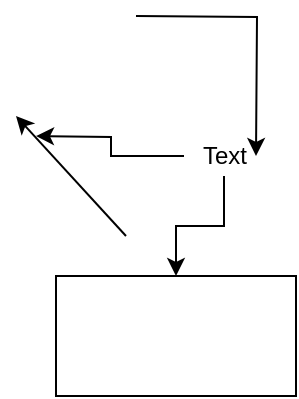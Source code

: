 <mxfile version="14.2.7" type="github">
  <diagram id="yN0XMdZUmYsJV20OkWza" name="Page-1">
    <mxGraphModel dx="816" dy="566" grid="1" gridSize="10" guides="1" tooltips="1" connect="1" arrows="1" fold="1" page="1" pageScale="1" pageWidth="827" pageHeight="1169" math="0" shadow="0">
      <root>
        <mxCell id="0" />
        <mxCell id="1" parent="0" />
        <mxCell id="cit-eRbuZPx65QG7wxkY-1" value="" style="rounded=1;whiteSpace=wrap;html=1;" parent="1" vertex="1">
          <mxGeometry x="350" y="290" width="120" height="60" as="geometry" />
        </mxCell>
        <mxCell id="cit-eRbuZPx65QG7wxkY-2" value="" style="rounded=0;whiteSpace=wrap;html=1;" parent="1" vertex="1">
          <mxGeometry x="350" y="290" width="120" height="60" as="geometry" />
        </mxCell>
        <mxCell id="cit-eRbuZPx65QG7wxkY-3" value="" style="endArrow=classic;html=1;" parent="1" edge="1">
          <mxGeometry width="50" height="50" relative="1" as="geometry">
            <mxPoint x="385" y="270" as="sourcePoint" />
            <mxPoint x="330" y="210" as="targetPoint" />
          </mxGeometry>
        </mxCell>
        <mxCell id="cit-eRbuZPx65QG7wxkY-5" value="" style="edgeStyle=orthogonalEdgeStyle;rounded=0;orthogonalLoop=1;jettySize=auto;html=1;" parent="1" source="cit-eRbuZPx65QG7wxkY-4" target="cit-eRbuZPx65QG7wxkY-2" edge="1">
          <mxGeometry relative="1" as="geometry" />
        </mxCell>
        <mxCell id="cit-eRbuZPx65QG7wxkY-6" style="edgeStyle=orthogonalEdgeStyle;rounded=0;orthogonalLoop=1;jettySize=auto;html=1;" parent="1" edge="1">
          <mxGeometry relative="1" as="geometry">
            <mxPoint x="450" y="230" as="targetPoint" />
            <mxPoint x="390" y="160" as="sourcePoint" />
          </mxGeometry>
        </mxCell>
        <mxCell id="cit-eRbuZPx65QG7wxkY-7" style="edgeStyle=orthogonalEdgeStyle;rounded=0;orthogonalLoop=1;jettySize=auto;html=1;" parent="1" source="cit-eRbuZPx65QG7wxkY-4" edge="1">
          <mxGeometry relative="1" as="geometry">
            <mxPoint x="340" y="220" as="targetPoint" />
          </mxGeometry>
        </mxCell>
        <mxCell id="cit-eRbuZPx65QG7wxkY-4" value="Text" style="text;html=1;align=center;verticalAlign=middle;resizable=0;points=[];autosize=1;" parent="1" vertex="1">
          <mxGeometry x="414" y="220" width="40" height="20" as="geometry" />
        </mxCell>
      </root>
    </mxGraphModel>
  </diagram>
</mxfile>
